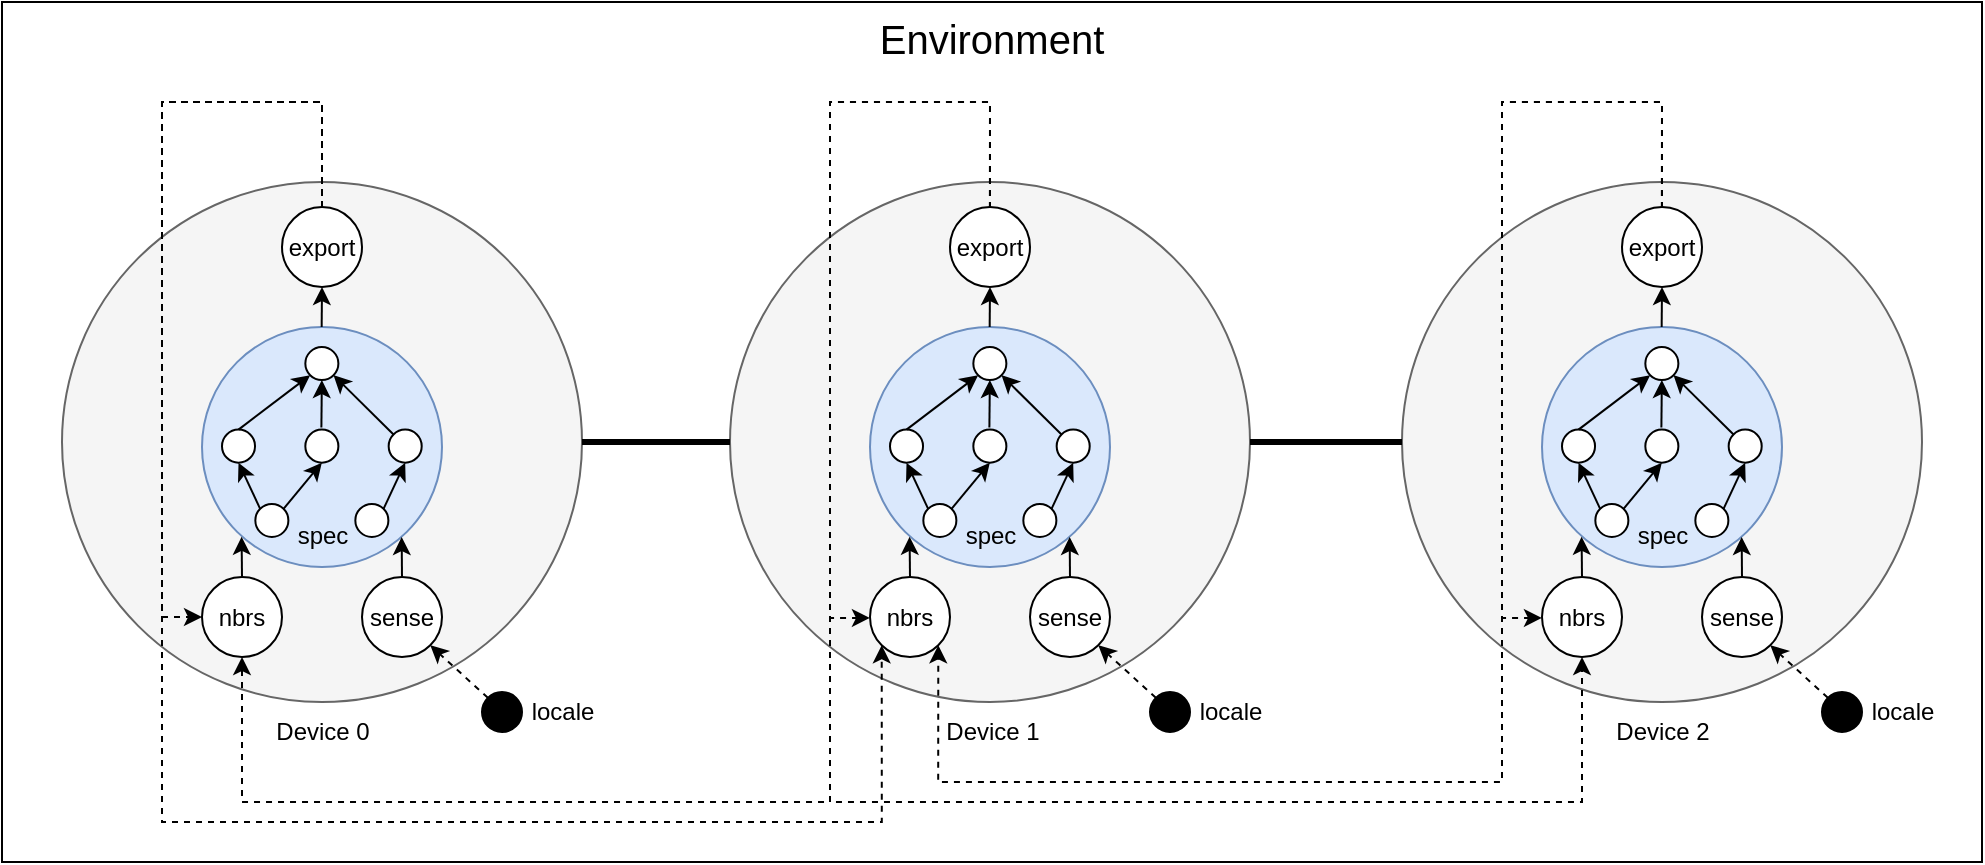 <mxfile version="23.1.1" type="device">
  <diagram name="Pagina-1" id="0xwyj3qpeVwpqq5gA3CG">
    <mxGraphModel dx="504" dy="274" grid="1" gridSize="10" guides="1" tooltips="1" connect="1" arrows="1" fold="1" page="1" pageScale="1" pageWidth="827" pageHeight="1169" math="0" shadow="0">
      <root>
        <mxCell id="0" />
        <mxCell id="1" parent="0" />
        <mxCell id="Qq6J6yYrJjbfdGNmr3Lr-326" value="Environment" style="rounded=0;whiteSpace=wrap;html=1;verticalAlign=top;fontSize=20;" parent="1" vertex="1">
          <mxGeometry x="50" y="690" width="990" height="430" as="geometry" />
        </mxCell>
        <mxCell id="Qq6J6yYrJjbfdGNmr3Lr-215" value="" style="ellipse;whiteSpace=wrap;html=1;fillColor=#f5f5f5;fontColor=#333333;strokeColor=#666666;" parent="1" vertex="1">
          <mxGeometry x="80" y="780" width="260" height="260" as="geometry" />
        </mxCell>
        <mxCell id="Qq6J6yYrJjbfdGNmr3Lr-216" value="nbrs" style="ellipse;whiteSpace=wrap;html=1;aspect=fixed;" parent="1" vertex="1">
          <mxGeometry x="150" y="977.5" width="40" height="40" as="geometry" />
        </mxCell>
        <mxCell id="Qq6J6yYrJjbfdGNmr3Lr-217" value="sense" style="ellipse;whiteSpace=wrap;html=1;aspect=fixed;" parent="1" vertex="1">
          <mxGeometry x="230" y="977.5" width="40" height="40" as="geometry" />
        </mxCell>
        <mxCell id="Qq6J6yYrJjbfdGNmr3Lr-218" value="" style="ellipse;whiteSpace=wrap;html=1;aspect=fixed;fillColor=#dae8fc;strokeColor=#6c8ebf;" parent="1" vertex="1">
          <mxGeometry x="150" y="852.5" width="120" height="120" as="geometry" />
        </mxCell>
        <mxCell id="Qq6J6yYrJjbfdGNmr3Lr-219" value="" style="endArrow=classic;html=1;rounded=0;exitX=0.5;exitY=0;exitDx=0;exitDy=0;entryX=0.165;entryY=0.874;entryDx=0;entryDy=0;entryPerimeter=0;" parent="1" source="Qq6J6yYrJjbfdGNmr3Lr-216" target="Qq6J6yYrJjbfdGNmr3Lr-218" edge="1">
          <mxGeometry width="50" height="50" relative="1" as="geometry">
            <mxPoint x="200" y="992.5" as="sourcePoint" />
            <mxPoint x="250" y="942.5" as="targetPoint" />
          </mxGeometry>
        </mxCell>
        <mxCell id="Qq6J6yYrJjbfdGNmr3Lr-220" value="" style="endArrow=classic;html=1;rounded=0;exitX=0.5;exitY=0;exitDx=0;exitDy=0;entryX=0.165;entryY=0.874;entryDx=0;entryDy=0;entryPerimeter=0;" parent="1" source="Qq6J6yYrJjbfdGNmr3Lr-217" edge="1">
          <mxGeometry width="50" height="50" relative="1" as="geometry">
            <mxPoint x="249.83" y="1012.5" as="sourcePoint" />
            <mxPoint x="249.83" y="957.5" as="targetPoint" />
          </mxGeometry>
        </mxCell>
        <mxCell id="Qq6J6yYrJjbfdGNmr3Lr-221" value="" style="endArrow=classic;html=1;rounded=0;exitX=0.5;exitY=0;exitDx=0;exitDy=0;entryX=0.5;entryY=1;entryDx=0;entryDy=0;" parent="1" target="Qq6J6yYrJjbfdGNmr3Lr-222" edge="1">
          <mxGeometry width="50" height="50" relative="1" as="geometry">
            <mxPoint x="209.83" y="852.5" as="sourcePoint" />
            <mxPoint x="210" y="812.5" as="targetPoint" />
          </mxGeometry>
        </mxCell>
        <mxCell id="Qq6J6yYrJjbfdGNmr3Lr-222" value="export" style="ellipse;whiteSpace=wrap;html=1;aspect=fixed;" parent="1" vertex="1">
          <mxGeometry x="190" y="792.5" width="40" height="40" as="geometry" />
        </mxCell>
        <mxCell id="Qq6J6yYrJjbfdGNmr3Lr-223" value="" style="group" parent="1" vertex="1" connectable="0">
          <mxGeometry x="160" y="862.5" width="100" height="95" as="geometry" />
        </mxCell>
        <mxCell id="Qq6J6yYrJjbfdGNmr3Lr-224" value="" style="ellipse;whiteSpace=wrap;html=1;aspect=fixed;" parent="Qq6J6yYrJjbfdGNmr3Lr-223" vertex="1">
          <mxGeometry x="16.667" y="78.478" width="16.522" height="16.522" as="geometry" />
        </mxCell>
        <mxCell id="Qq6J6yYrJjbfdGNmr3Lr-225" value="" style="ellipse;whiteSpace=wrap;html=1;aspect=fixed;" parent="Qq6J6yYrJjbfdGNmr3Lr-223" vertex="1">
          <mxGeometry x="66.667" y="78.478" width="16.522" height="16.522" as="geometry" />
        </mxCell>
        <mxCell id="Qq6J6yYrJjbfdGNmr3Lr-226" value="" style="ellipse;whiteSpace=wrap;html=1;aspect=fixed;" parent="Qq6J6yYrJjbfdGNmr3Lr-223" vertex="1">
          <mxGeometry y="41.304" width="16.522" height="16.522" as="geometry" />
        </mxCell>
        <mxCell id="Qq6J6yYrJjbfdGNmr3Lr-227" value="" style="ellipse;whiteSpace=wrap;html=1;aspect=fixed;" parent="Qq6J6yYrJjbfdGNmr3Lr-223" vertex="1">
          <mxGeometry x="41.667" y="41.304" width="16.522" height="16.522" as="geometry" />
        </mxCell>
        <mxCell id="Qq6J6yYrJjbfdGNmr3Lr-228" value="" style="ellipse;whiteSpace=wrap;html=1;aspect=fixed;" parent="Qq6J6yYrJjbfdGNmr3Lr-223" vertex="1">
          <mxGeometry x="83.333" y="41.304" width="16.522" height="16.522" as="geometry" />
        </mxCell>
        <mxCell id="Qq6J6yYrJjbfdGNmr3Lr-229" value="" style="ellipse;whiteSpace=wrap;html=1;aspect=fixed;" parent="Qq6J6yYrJjbfdGNmr3Lr-223" vertex="1">
          <mxGeometry x="41.667" width="16.522" height="16.522" as="geometry" />
        </mxCell>
        <mxCell id="Qq6J6yYrJjbfdGNmr3Lr-230" value="" style="endArrow=classic;html=1;rounded=0;entryX=0.5;entryY=1;entryDx=0;entryDy=0;exitX=0;exitY=0;exitDx=0;exitDy=0;" parent="Qq6J6yYrJjbfdGNmr3Lr-223" source="Qq6J6yYrJjbfdGNmr3Lr-224" target="Qq6J6yYrJjbfdGNmr3Lr-226" edge="1">
          <mxGeometry width="50" height="50" relative="1" as="geometry">
            <mxPoint x="91.667" y="74.348" as="sourcePoint" />
            <mxPoint x="133.333" y="33.043" as="targetPoint" />
          </mxGeometry>
        </mxCell>
        <mxCell id="Qq6J6yYrJjbfdGNmr3Lr-231" value="" style="endArrow=classic;html=1;rounded=0;entryX=0.5;entryY=1;entryDx=0;entryDy=0;exitX=1;exitY=0;exitDx=0;exitDy=0;" parent="Qq6J6yYrJjbfdGNmr3Lr-223" source="Qq6J6yYrJjbfdGNmr3Lr-224" target="Qq6J6yYrJjbfdGNmr3Lr-227" edge="1">
          <mxGeometry width="50" height="50" relative="1" as="geometry">
            <mxPoint x="27.5" y="89.217" as="sourcePoint" />
            <mxPoint x="16.667" y="66.087" as="targetPoint" />
          </mxGeometry>
        </mxCell>
        <mxCell id="Qq6J6yYrJjbfdGNmr3Lr-232" value="" style="endArrow=classic;html=1;rounded=0;entryX=0.5;entryY=1;entryDx=0;entryDy=0;exitX=1;exitY=0;exitDx=0;exitDy=0;" parent="Qq6J6yYrJjbfdGNmr3Lr-223" source="Qq6J6yYrJjbfdGNmr3Lr-225" target="Qq6J6yYrJjbfdGNmr3Lr-228" edge="1">
          <mxGeometry width="50" height="50" relative="1" as="geometry">
            <mxPoint x="39.167" y="89.217" as="sourcePoint" />
            <mxPoint x="52.5" y="63.609" as="targetPoint" />
          </mxGeometry>
        </mxCell>
        <mxCell id="Qq6J6yYrJjbfdGNmr3Lr-233" value="" style="endArrow=classic;html=1;rounded=0;entryX=0;entryY=1;entryDx=0;entryDy=0;exitX=0.5;exitY=0;exitDx=0;exitDy=0;" parent="Qq6J6yYrJjbfdGNmr3Lr-223" source="Qq6J6yYrJjbfdGNmr3Lr-226" target="Qq6J6yYrJjbfdGNmr3Lr-229" edge="1">
          <mxGeometry width="50" height="50" relative="1" as="geometry">
            <mxPoint x="20" y="42.13" as="sourcePoint" />
            <mxPoint x="33.333" y="16.522" as="targetPoint" />
          </mxGeometry>
        </mxCell>
        <mxCell id="Qq6J6yYrJjbfdGNmr3Lr-234" value="" style="endArrow=classic;html=1;rounded=0;entryX=0.5;entryY=1;entryDx=0;entryDy=0;exitX=0.486;exitY=-0.062;exitDx=0;exitDy=0;exitPerimeter=0;" parent="Qq6J6yYrJjbfdGNmr3Lr-223" source="Qq6J6yYrJjbfdGNmr3Lr-227" target="Qq6J6yYrJjbfdGNmr3Lr-229" edge="1">
          <mxGeometry width="50" height="50" relative="1" as="geometry">
            <mxPoint x="16.667" y="49.565" as="sourcePoint" />
            <mxPoint x="52.5" y="22.304" as="targetPoint" />
          </mxGeometry>
        </mxCell>
        <mxCell id="Qq6J6yYrJjbfdGNmr3Lr-235" value="" style="endArrow=classic;html=1;rounded=0;entryX=1;entryY=1;entryDx=0;entryDy=0;exitX=0;exitY=0;exitDx=0;exitDy=0;" parent="Qq6J6yYrJjbfdGNmr3Lr-223" source="Qq6J6yYrJjbfdGNmr3Lr-228" target="Qq6J6yYrJjbfdGNmr3Lr-229" edge="1">
          <mxGeometry width="50" height="50" relative="1" as="geometry">
            <mxPoint x="58.333" y="48.739" as="sourcePoint" />
            <mxPoint x="58.333" y="24.783" as="targetPoint" />
          </mxGeometry>
        </mxCell>
        <mxCell id="Qq6J6yYrJjbfdGNmr3Lr-236" value="" style="ellipse;whiteSpace=wrap;html=1;fillColor=#f5f5f5;fontColor=#333333;strokeColor=#666666;" parent="1" vertex="1">
          <mxGeometry x="414" y="780" width="260" height="260" as="geometry" />
        </mxCell>
        <mxCell id="Qq6J6yYrJjbfdGNmr3Lr-237" value="nbrs" style="ellipse;whiteSpace=wrap;html=1;aspect=fixed;" parent="1" vertex="1">
          <mxGeometry x="484" y="977.5" width="40" height="40" as="geometry" />
        </mxCell>
        <mxCell id="Qq6J6yYrJjbfdGNmr3Lr-238" value="sense" style="ellipse;whiteSpace=wrap;html=1;aspect=fixed;fontStyle=0" parent="1" vertex="1">
          <mxGeometry x="564" y="977.5" width="40" height="40" as="geometry" />
        </mxCell>
        <mxCell id="Qq6J6yYrJjbfdGNmr3Lr-239" value="" style="ellipse;whiteSpace=wrap;html=1;aspect=fixed;fillColor=#dae8fc;strokeColor=#6c8ebf;" parent="1" vertex="1">
          <mxGeometry x="484" y="852.5" width="120" height="120" as="geometry" />
        </mxCell>
        <mxCell id="Qq6J6yYrJjbfdGNmr3Lr-240" value="" style="endArrow=classic;html=1;rounded=0;exitX=0.5;exitY=0;exitDx=0;exitDy=0;entryX=0.165;entryY=0.874;entryDx=0;entryDy=0;entryPerimeter=0;" parent="1" source="Qq6J6yYrJjbfdGNmr3Lr-237" target="Qq6J6yYrJjbfdGNmr3Lr-239" edge="1">
          <mxGeometry width="50" height="50" relative="1" as="geometry">
            <mxPoint x="534" y="992.5" as="sourcePoint" />
            <mxPoint x="584" y="942.5" as="targetPoint" />
          </mxGeometry>
        </mxCell>
        <mxCell id="Qq6J6yYrJjbfdGNmr3Lr-241" value="" style="endArrow=classic;html=1;rounded=0;exitX=0.5;exitY=0;exitDx=0;exitDy=0;entryX=0.165;entryY=0.874;entryDx=0;entryDy=0;entryPerimeter=0;" parent="1" source="Qq6J6yYrJjbfdGNmr3Lr-238" edge="1">
          <mxGeometry width="50" height="50" relative="1" as="geometry">
            <mxPoint x="583.83" y="1012.5" as="sourcePoint" />
            <mxPoint x="583.83" y="957.5" as="targetPoint" />
          </mxGeometry>
        </mxCell>
        <mxCell id="Qq6J6yYrJjbfdGNmr3Lr-242" value="" style="endArrow=classic;html=1;rounded=0;exitX=0.5;exitY=0;exitDx=0;exitDy=0;entryX=0.5;entryY=1;entryDx=0;entryDy=0;" parent="1" target="Qq6J6yYrJjbfdGNmr3Lr-243" edge="1">
          <mxGeometry width="50" height="50" relative="1" as="geometry">
            <mxPoint x="543.83" y="852.5" as="sourcePoint" />
            <mxPoint x="544" y="812.5" as="targetPoint" />
          </mxGeometry>
        </mxCell>
        <mxCell id="Qq6J6yYrJjbfdGNmr3Lr-243" value="export" style="ellipse;whiteSpace=wrap;html=1;aspect=fixed;" parent="1" vertex="1">
          <mxGeometry x="524" y="792.5" width="40" height="40" as="geometry" />
        </mxCell>
        <mxCell id="Qq6J6yYrJjbfdGNmr3Lr-244" value="" style="group" parent="1" vertex="1" connectable="0">
          <mxGeometry x="494" y="862.5" width="100" height="95" as="geometry" />
        </mxCell>
        <mxCell id="Qq6J6yYrJjbfdGNmr3Lr-245" value="" style="ellipse;whiteSpace=wrap;html=1;aspect=fixed;" parent="Qq6J6yYrJjbfdGNmr3Lr-244" vertex="1">
          <mxGeometry x="16.667" y="78.478" width="16.522" height="16.522" as="geometry" />
        </mxCell>
        <mxCell id="Qq6J6yYrJjbfdGNmr3Lr-246" value="" style="ellipse;whiteSpace=wrap;html=1;aspect=fixed;" parent="Qq6J6yYrJjbfdGNmr3Lr-244" vertex="1">
          <mxGeometry x="66.667" y="78.478" width="16.522" height="16.522" as="geometry" />
        </mxCell>
        <mxCell id="Qq6J6yYrJjbfdGNmr3Lr-247" value="" style="ellipse;whiteSpace=wrap;html=1;aspect=fixed;" parent="Qq6J6yYrJjbfdGNmr3Lr-244" vertex="1">
          <mxGeometry y="41.304" width="16.522" height="16.522" as="geometry" />
        </mxCell>
        <mxCell id="Qq6J6yYrJjbfdGNmr3Lr-248" value="" style="ellipse;whiteSpace=wrap;html=1;aspect=fixed;" parent="Qq6J6yYrJjbfdGNmr3Lr-244" vertex="1">
          <mxGeometry x="41.667" y="41.304" width="16.522" height="16.522" as="geometry" />
        </mxCell>
        <mxCell id="Qq6J6yYrJjbfdGNmr3Lr-249" value="" style="ellipse;whiteSpace=wrap;html=1;aspect=fixed;" parent="Qq6J6yYrJjbfdGNmr3Lr-244" vertex="1">
          <mxGeometry x="83.333" y="41.304" width="16.522" height="16.522" as="geometry" />
        </mxCell>
        <mxCell id="Qq6J6yYrJjbfdGNmr3Lr-250" value="" style="ellipse;whiteSpace=wrap;html=1;aspect=fixed;" parent="Qq6J6yYrJjbfdGNmr3Lr-244" vertex="1">
          <mxGeometry x="41.667" width="16.522" height="16.522" as="geometry" />
        </mxCell>
        <mxCell id="Qq6J6yYrJjbfdGNmr3Lr-251" value="" style="endArrow=classic;html=1;rounded=0;entryX=0.5;entryY=1;entryDx=0;entryDy=0;exitX=0;exitY=0;exitDx=0;exitDy=0;" parent="Qq6J6yYrJjbfdGNmr3Lr-244" source="Qq6J6yYrJjbfdGNmr3Lr-245" target="Qq6J6yYrJjbfdGNmr3Lr-247" edge="1">
          <mxGeometry width="50" height="50" relative="1" as="geometry">
            <mxPoint x="91.667" y="74.348" as="sourcePoint" />
            <mxPoint x="133.333" y="33.043" as="targetPoint" />
          </mxGeometry>
        </mxCell>
        <mxCell id="Qq6J6yYrJjbfdGNmr3Lr-252" value="" style="endArrow=classic;html=1;rounded=0;entryX=0.5;entryY=1;entryDx=0;entryDy=0;exitX=1;exitY=0;exitDx=0;exitDy=0;" parent="Qq6J6yYrJjbfdGNmr3Lr-244" source="Qq6J6yYrJjbfdGNmr3Lr-245" target="Qq6J6yYrJjbfdGNmr3Lr-248" edge="1">
          <mxGeometry width="50" height="50" relative="1" as="geometry">
            <mxPoint x="27.5" y="89.217" as="sourcePoint" />
            <mxPoint x="16.667" y="66.087" as="targetPoint" />
          </mxGeometry>
        </mxCell>
        <mxCell id="Qq6J6yYrJjbfdGNmr3Lr-253" value="" style="endArrow=classic;html=1;rounded=0;entryX=0.5;entryY=1;entryDx=0;entryDy=0;exitX=1;exitY=0;exitDx=0;exitDy=0;" parent="Qq6J6yYrJjbfdGNmr3Lr-244" source="Qq6J6yYrJjbfdGNmr3Lr-246" target="Qq6J6yYrJjbfdGNmr3Lr-249" edge="1">
          <mxGeometry width="50" height="50" relative="1" as="geometry">
            <mxPoint x="39.167" y="89.217" as="sourcePoint" />
            <mxPoint x="52.5" y="63.609" as="targetPoint" />
          </mxGeometry>
        </mxCell>
        <mxCell id="Qq6J6yYrJjbfdGNmr3Lr-254" value="" style="endArrow=classic;html=1;rounded=0;entryX=0;entryY=1;entryDx=0;entryDy=0;exitX=0.5;exitY=0;exitDx=0;exitDy=0;" parent="Qq6J6yYrJjbfdGNmr3Lr-244" source="Qq6J6yYrJjbfdGNmr3Lr-247" target="Qq6J6yYrJjbfdGNmr3Lr-250" edge="1">
          <mxGeometry width="50" height="50" relative="1" as="geometry">
            <mxPoint x="20" y="42.13" as="sourcePoint" />
            <mxPoint x="33.333" y="16.522" as="targetPoint" />
          </mxGeometry>
        </mxCell>
        <mxCell id="Qq6J6yYrJjbfdGNmr3Lr-255" value="" style="endArrow=classic;html=1;rounded=0;entryX=0.5;entryY=1;entryDx=0;entryDy=0;exitX=0.486;exitY=-0.062;exitDx=0;exitDy=0;exitPerimeter=0;" parent="Qq6J6yYrJjbfdGNmr3Lr-244" source="Qq6J6yYrJjbfdGNmr3Lr-248" target="Qq6J6yYrJjbfdGNmr3Lr-250" edge="1">
          <mxGeometry width="50" height="50" relative="1" as="geometry">
            <mxPoint x="16.667" y="49.565" as="sourcePoint" />
            <mxPoint x="52.5" y="22.304" as="targetPoint" />
          </mxGeometry>
        </mxCell>
        <mxCell id="Qq6J6yYrJjbfdGNmr3Lr-256" value="" style="endArrow=classic;html=1;rounded=0;entryX=1;entryY=1;entryDx=0;entryDy=0;exitX=0;exitY=0;exitDx=0;exitDy=0;" parent="Qq6J6yYrJjbfdGNmr3Lr-244" source="Qq6J6yYrJjbfdGNmr3Lr-249" target="Qq6J6yYrJjbfdGNmr3Lr-250" edge="1">
          <mxGeometry width="50" height="50" relative="1" as="geometry">
            <mxPoint x="58.333" y="48.739" as="sourcePoint" />
            <mxPoint x="58.333" y="24.783" as="targetPoint" />
          </mxGeometry>
        </mxCell>
        <mxCell id="Qq6J6yYrJjbfdGNmr3Lr-257" value="" style="ellipse;whiteSpace=wrap;html=1;fillColor=#f5f5f5;fontColor=#333333;strokeColor=#666666;" parent="1" vertex="1">
          <mxGeometry x="750" y="780" width="260" height="260" as="geometry" />
        </mxCell>
        <mxCell id="Qq6J6yYrJjbfdGNmr3Lr-258" value="nbrs" style="ellipse;whiteSpace=wrap;html=1;aspect=fixed;" parent="1" vertex="1">
          <mxGeometry x="820" y="977.5" width="40" height="40" as="geometry" />
        </mxCell>
        <mxCell id="Qq6J6yYrJjbfdGNmr3Lr-259" value="sense" style="ellipse;whiteSpace=wrap;html=1;aspect=fixed;" parent="1" vertex="1">
          <mxGeometry x="900" y="977.5" width="40" height="40" as="geometry" />
        </mxCell>
        <mxCell id="Qq6J6yYrJjbfdGNmr3Lr-260" value="" style="ellipse;whiteSpace=wrap;html=1;aspect=fixed;fillColor=#dae8fc;strokeColor=#6c8ebf;" parent="1" vertex="1">
          <mxGeometry x="820" y="852.5" width="120" height="120" as="geometry" />
        </mxCell>
        <mxCell id="Qq6J6yYrJjbfdGNmr3Lr-261" value="" style="endArrow=classic;html=1;rounded=0;exitX=0.5;exitY=0;exitDx=0;exitDy=0;entryX=0.165;entryY=0.874;entryDx=0;entryDy=0;entryPerimeter=0;" parent="1" source="Qq6J6yYrJjbfdGNmr3Lr-258" target="Qq6J6yYrJjbfdGNmr3Lr-260" edge="1">
          <mxGeometry width="50" height="50" relative="1" as="geometry">
            <mxPoint x="870" y="992.5" as="sourcePoint" />
            <mxPoint x="920" y="942.5" as="targetPoint" />
          </mxGeometry>
        </mxCell>
        <mxCell id="Qq6J6yYrJjbfdGNmr3Lr-262" value="" style="endArrow=classic;html=1;rounded=0;exitX=0.5;exitY=0;exitDx=0;exitDy=0;entryX=0.165;entryY=0.874;entryDx=0;entryDy=0;entryPerimeter=0;" parent="1" source="Qq6J6yYrJjbfdGNmr3Lr-259" edge="1">
          <mxGeometry width="50" height="50" relative="1" as="geometry">
            <mxPoint x="919.83" y="1012.5" as="sourcePoint" />
            <mxPoint x="919.83" y="957.5" as="targetPoint" />
          </mxGeometry>
        </mxCell>
        <mxCell id="Qq6J6yYrJjbfdGNmr3Lr-263" value="" style="endArrow=classic;html=1;rounded=0;exitX=0.5;exitY=0;exitDx=0;exitDy=0;entryX=0.5;entryY=1;entryDx=0;entryDy=0;" parent="1" target="Qq6J6yYrJjbfdGNmr3Lr-264" edge="1">
          <mxGeometry width="50" height="50" relative="1" as="geometry">
            <mxPoint x="879.83" y="852.5" as="sourcePoint" />
            <mxPoint x="880" y="812.5" as="targetPoint" />
          </mxGeometry>
        </mxCell>
        <mxCell id="Qq6J6yYrJjbfdGNmr3Lr-264" value="export" style="ellipse;whiteSpace=wrap;html=1;aspect=fixed;" parent="1" vertex="1">
          <mxGeometry x="860" y="792.5" width="40" height="40" as="geometry" />
        </mxCell>
        <mxCell id="Qq6J6yYrJjbfdGNmr3Lr-265" value="" style="group" parent="1" vertex="1" connectable="0">
          <mxGeometry x="830" y="862.5" width="100" height="95" as="geometry" />
        </mxCell>
        <mxCell id="Qq6J6yYrJjbfdGNmr3Lr-266" value="" style="ellipse;whiteSpace=wrap;html=1;aspect=fixed;" parent="Qq6J6yYrJjbfdGNmr3Lr-265" vertex="1">
          <mxGeometry x="16.667" y="78.478" width="16.522" height="16.522" as="geometry" />
        </mxCell>
        <mxCell id="Qq6J6yYrJjbfdGNmr3Lr-267" value="" style="ellipse;whiteSpace=wrap;html=1;aspect=fixed;" parent="Qq6J6yYrJjbfdGNmr3Lr-265" vertex="1">
          <mxGeometry x="66.667" y="78.478" width="16.522" height="16.522" as="geometry" />
        </mxCell>
        <mxCell id="Qq6J6yYrJjbfdGNmr3Lr-268" value="" style="ellipse;whiteSpace=wrap;html=1;aspect=fixed;" parent="Qq6J6yYrJjbfdGNmr3Lr-265" vertex="1">
          <mxGeometry y="41.304" width="16.522" height="16.522" as="geometry" />
        </mxCell>
        <mxCell id="Qq6J6yYrJjbfdGNmr3Lr-269" value="" style="ellipse;whiteSpace=wrap;html=1;aspect=fixed;" parent="Qq6J6yYrJjbfdGNmr3Lr-265" vertex="1">
          <mxGeometry x="41.667" y="41.304" width="16.522" height="16.522" as="geometry" />
        </mxCell>
        <mxCell id="Qq6J6yYrJjbfdGNmr3Lr-270" value="" style="ellipse;whiteSpace=wrap;html=1;aspect=fixed;" parent="Qq6J6yYrJjbfdGNmr3Lr-265" vertex="1">
          <mxGeometry x="83.333" y="41.304" width="16.522" height="16.522" as="geometry" />
        </mxCell>
        <mxCell id="Qq6J6yYrJjbfdGNmr3Lr-271" value="" style="ellipse;whiteSpace=wrap;html=1;aspect=fixed;" parent="Qq6J6yYrJjbfdGNmr3Lr-265" vertex="1">
          <mxGeometry x="41.667" width="16.522" height="16.522" as="geometry" />
        </mxCell>
        <mxCell id="Qq6J6yYrJjbfdGNmr3Lr-272" value="" style="endArrow=classic;html=1;rounded=0;entryX=0.5;entryY=1;entryDx=0;entryDy=0;exitX=0;exitY=0;exitDx=0;exitDy=0;" parent="Qq6J6yYrJjbfdGNmr3Lr-265" source="Qq6J6yYrJjbfdGNmr3Lr-266" target="Qq6J6yYrJjbfdGNmr3Lr-268" edge="1">
          <mxGeometry width="50" height="50" relative="1" as="geometry">
            <mxPoint x="91.667" y="74.348" as="sourcePoint" />
            <mxPoint x="133.333" y="33.043" as="targetPoint" />
          </mxGeometry>
        </mxCell>
        <mxCell id="Qq6J6yYrJjbfdGNmr3Lr-273" value="" style="endArrow=classic;html=1;rounded=0;entryX=0.5;entryY=1;entryDx=0;entryDy=0;exitX=1;exitY=0;exitDx=0;exitDy=0;" parent="Qq6J6yYrJjbfdGNmr3Lr-265" source="Qq6J6yYrJjbfdGNmr3Lr-266" target="Qq6J6yYrJjbfdGNmr3Lr-269" edge="1">
          <mxGeometry width="50" height="50" relative="1" as="geometry">
            <mxPoint x="27.5" y="89.217" as="sourcePoint" />
            <mxPoint x="16.667" y="66.087" as="targetPoint" />
          </mxGeometry>
        </mxCell>
        <mxCell id="Qq6J6yYrJjbfdGNmr3Lr-274" value="" style="endArrow=classic;html=1;rounded=0;entryX=0.5;entryY=1;entryDx=0;entryDy=0;exitX=1;exitY=0;exitDx=0;exitDy=0;" parent="Qq6J6yYrJjbfdGNmr3Lr-265" source="Qq6J6yYrJjbfdGNmr3Lr-267" target="Qq6J6yYrJjbfdGNmr3Lr-270" edge="1">
          <mxGeometry width="50" height="50" relative="1" as="geometry">
            <mxPoint x="39.167" y="89.217" as="sourcePoint" />
            <mxPoint x="52.5" y="63.609" as="targetPoint" />
          </mxGeometry>
        </mxCell>
        <mxCell id="Qq6J6yYrJjbfdGNmr3Lr-275" value="" style="endArrow=classic;html=1;rounded=0;entryX=0;entryY=1;entryDx=0;entryDy=0;exitX=0.5;exitY=0;exitDx=0;exitDy=0;" parent="Qq6J6yYrJjbfdGNmr3Lr-265" source="Qq6J6yYrJjbfdGNmr3Lr-268" target="Qq6J6yYrJjbfdGNmr3Lr-271" edge="1">
          <mxGeometry width="50" height="50" relative="1" as="geometry">
            <mxPoint x="20" y="42.13" as="sourcePoint" />
            <mxPoint x="33.333" y="16.522" as="targetPoint" />
          </mxGeometry>
        </mxCell>
        <mxCell id="Qq6J6yYrJjbfdGNmr3Lr-276" value="" style="endArrow=classic;html=1;rounded=0;entryX=0.5;entryY=1;entryDx=0;entryDy=0;exitX=0.486;exitY=-0.062;exitDx=0;exitDy=0;exitPerimeter=0;" parent="Qq6J6yYrJjbfdGNmr3Lr-265" source="Qq6J6yYrJjbfdGNmr3Lr-269" target="Qq6J6yYrJjbfdGNmr3Lr-271" edge="1">
          <mxGeometry width="50" height="50" relative="1" as="geometry">
            <mxPoint x="16.667" y="49.565" as="sourcePoint" />
            <mxPoint x="52.5" y="22.304" as="targetPoint" />
          </mxGeometry>
        </mxCell>
        <mxCell id="Qq6J6yYrJjbfdGNmr3Lr-277" value="" style="endArrow=classic;html=1;rounded=0;entryX=1;entryY=1;entryDx=0;entryDy=0;exitX=0;exitY=0;exitDx=0;exitDy=0;" parent="Qq6J6yYrJjbfdGNmr3Lr-265" source="Qq6J6yYrJjbfdGNmr3Lr-270" target="Qq6J6yYrJjbfdGNmr3Lr-271" edge="1">
          <mxGeometry width="50" height="50" relative="1" as="geometry">
            <mxPoint x="58.333" y="48.739" as="sourcePoint" />
            <mxPoint x="58.333" y="24.783" as="targetPoint" />
          </mxGeometry>
        </mxCell>
        <mxCell id="Qq6J6yYrJjbfdGNmr3Lr-278" value="" style="endArrow=none;html=1;rounded=0;exitX=1;exitY=0.5;exitDx=0;exitDy=0;entryX=0;entryY=0.5;entryDx=0;entryDy=0;strokeWidth=3;" parent="1" source="Qq6J6yYrJjbfdGNmr3Lr-215" target="Qq6J6yYrJjbfdGNmr3Lr-236" edge="1">
          <mxGeometry width="50" height="50" relative="1" as="geometry">
            <mxPoint x="460" y="930" as="sourcePoint" />
            <mxPoint x="510" y="880" as="targetPoint" />
          </mxGeometry>
        </mxCell>
        <mxCell id="Qq6J6yYrJjbfdGNmr3Lr-279" value="" style="endArrow=none;html=1;rounded=0;exitX=1;exitY=0.5;exitDx=0;exitDy=0;entryX=0;entryY=0.5;entryDx=0;entryDy=0;strokeWidth=3;" parent="1" source="Qq6J6yYrJjbfdGNmr3Lr-236" target="Qq6J6yYrJjbfdGNmr3Lr-257" edge="1">
          <mxGeometry width="50" height="50" relative="1" as="geometry">
            <mxPoint x="780" y="1110" as="sourcePoint" />
            <mxPoint x="854" y="1110" as="targetPoint" />
          </mxGeometry>
        </mxCell>
        <mxCell id="Qq6J6yYrJjbfdGNmr3Lr-280" value="Device 0" style="text;html=1;align=center;verticalAlign=middle;resizable=0;points=[];autosize=1;strokeColor=none;fillColor=none;" parent="1" vertex="1">
          <mxGeometry x="175" y="1040" width="70" height="30" as="geometry" />
        </mxCell>
        <mxCell id="Qq6J6yYrJjbfdGNmr3Lr-281" value="Device 1" style="text;html=1;align=center;verticalAlign=middle;resizable=0;points=[];autosize=1;strokeColor=none;fillColor=none;" parent="1" vertex="1">
          <mxGeometry x="510" y="1040" width="70" height="30" as="geometry" />
        </mxCell>
        <mxCell id="Qq6J6yYrJjbfdGNmr3Lr-282" value="Device 2" style="text;html=1;align=center;verticalAlign=middle;resizable=0;points=[];autosize=1;strokeColor=none;fillColor=none;" parent="1" vertex="1">
          <mxGeometry x="845" y="1040" width="70" height="30" as="geometry" />
        </mxCell>
        <mxCell id="Qq6J6yYrJjbfdGNmr3Lr-283" value="" style="ellipse;whiteSpace=wrap;html=1;aspect=fixed;fillColor=#000000;" parent="1" vertex="1">
          <mxGeometry x="290" y="1035" width="20" height="20" as="geometry" />
        </mxCell>
        <mxCell id="Qq6J6yYrJjbfdGNmr3Lr-284" value="" style="ellipse;whiteSpace=wrap;html=1;aspect=fixed;fillColor=#000000;" parent="1" vertex="1">
          <mxGeometry x="624" y="1035" width="20" height="20" as="geometry" />
        </mxCell>
        <mxCell id="Qq6J6yYrJjbfdGNmr3Lr-285" value="" style="ellipse;whiteSpace=wrap;html=1;aspect=fixed;fillColor=#000000;" parent="1" vertex="1">
          <mxGeometry x="960" y="1035" width="20" height="20" as="geometry" />
        </mxCell>
        <mxCell id="Qq6J6yYrJjbfdGNmr3Lr-286" value="" style="endArrow=classic;html=1;rounded=0;exitX=0;exitY=0;exitDx=0;exitDy=0;entryX=1;entryY=1;entryDx=0;entryDy=0;dashed=1;" parent="1" source="Qq6J6yYrJjbfdGNmr3Lr-283" target="Qq6J6yYrJjbfdGNmr3Lr-217" edge="1">
          <mxGeometry width="50" height="50" relative="1" as="geometry">
            <mxPoint x="330" y="1050" as="sourcePoint" />
            <mxPoint x="380" y="1000" as="targetPoint" />
          </mxGeometry>
        </mxCell>
        <mxCell id="Qq6J6yYrJjbfdGNmr3Lr-287" value="" style="endArrow=classic;html=1;rounded=0;exitX=0;exitY=0;exitDx=0;exitDy=0;entryX=1;entryY=1;entryDx=0;entryDy=0;dashed=1;" parent="1" source="Qq6J6yYrJjbfdGNmr3Lr-284" target="Qq6J6yYrJjbfdGNmr3Lr-238" edge="1">
          <mxGeometry width="50" height="50" relative="1" as="geometry">
            <mxPoint x="539" y="1136" as="sourcePoint" />
            <mxPoint x="510" y="1110" as="targetPoint" />
          </mxGeometry>
        </mxCell>
        <mxCell id="Qq6J6yYrJjbfdGNmr3Lr-288" value="" style="endArrow=classic;html=1;rounded=0;exitX=0;exitY=0;exitDx=0;exitDy=0;entryX=1;entryY=1;entryDx=0;entryDy=0;dashed=1;" parent="1" source="Qq6J6yYrJjbfdGNmr3Lr-285" target="Qq6J6yYrJjbfdGNmr3Lr-259" edge="1">
          <mxGeometry width="50" height="50" relative="1" as="geometry">
            <mxPoint x="840" y="1120" as="sourcePoint" />
            <mxPoint x="890" y="1070" as="targetPoint" />
          </mxGeometry>
        </mxCell>
        <mxCell id="Qq6J6yYrJjbfdGNmr3Lr-289" value="" style="endArrow=classic;html=1;rounded=0;exitX=0.5;exitY=0;exitDx=0;exitDy=0;entryX=0;entryY=0.5;entryDx=0;entryDy=0;edgeStyle=orthogonalEdgeStyle;dashed=1;" parent="1" source="Qq6J6yYrJjbfdGNmr3Lr-222" target="Qq6J6yYrJjbfdGNmr3Lr-216" edge="1">
          <mxGeometry width="50" height="50" relative="1" as="geometry">
            <mxPoint x="380" y="940" as="sourcePoint" />
            <mxPoint x="430" y="890" as="targetPoint" />
            <Array as="points">
              <mxPoint x="210" y="740" />
              <mxPoint x="130" y="740" />
              <mxPoint x="130" y="998" />
            </Array>
          </mxGeometry>
        </mxCell>
        <mxCell id="Qq6J6yYrJjbfdGNmr3Lr-290" value="" style="endArrow=classic;html=1;rounded=0;exitX=0.5;exitY=0;exitDx=0;exitDy=0;entryX=0;entryY=0.5;entryDx=0;entryDy=0;edgeStyle=orthogonalEdgeStyle;dashed=1;" parent="1" edge="1">
          <mxGeometry width="50" height="50" relative="1" as="geometry">
            <mxPoint x="543.97" y="792.97" as="sourcePoint" />
            <mxPoint x="483.97" y="997.97" as="targetPoint" />
            <Array as="points">
              <mxPoint x="544" y="740" />
              <mxPoint x="464" y="740" />
              <mxPoint x="464" y="998" />
            </Array>
          </mxGeometry>
        </mxCell>
        <mxCell id="Qq6J6yYrJjbfdGNmr3Lr-291" value="" style="endArrow=classic;html=1;rounded=0;exitX=0.5;exitY=0;exitDx=0;exitDy=0;entryX=0;entryY=0.5;entryDx=0;entryDy=0;edgeStyle=orthogonalEdgeStyle;dashed=1;" parent="1" edge="1">
          <mxGeometry width="50" height="50" relative="1" as="geometry">
            <mxPoint x="879.97" y="792.97" as="sourcePoint" />
            <mxPoint x="819.97" y="997.97" as="targetPoint" />
            <Array as="points">
              <mxPoint x="880" y="740" />
              <mxPoint x="800" y="740" />
              <mxPoint x="800" y="998" />
            </Array>
          </mxGeometry>
        </mxCell>
        <mxCell id="Qq6J6yYrJjbfdGNmr3Lr-292" value="" style="endArrow=classic;html=1;rounded=0;exitX=0.5;exitY=0;exitDx=0;exitDy=0;entryX=0;entryY=1;entryDx=0;entryDy=0;edgeStyle=orthogonalEdgeStyle;dashed=1;" parent="1" target="Qq6J6yYrJjbfdGNmr3Lr-237" edge="1">
          <mxGeometry width="50" height="50" relative="1" as="geometry">
            <mxPoint x="210" y="793" as="sourcePoint" />
            <mxPoint x="150" y="998" as="targetPoint" />
            <Array as="points">
              <mxPoint x="210" y="740" />
              <mxPoint x="130" y="740" />
              <mxPoint x="130" y="1100" />
              <mxPoint x="490" y="1100" />
            </Array>
          </mxGeometry>
        </mxCell>
        <mxCell id="Qq6J6yYrJjbfdGNmr3Lr-293" value="" style="endArrow=classic;html=1;rounded=0;exitX=0.5;exitY=0;exitDx=0;exitDy=0;edgeStyle=orthogonalEdgeStyle;dashed=1;entryX=0.5;entryY=1;entryDx=0;entryDy=0;" parent="1" target="Qq6J6yYrJjbfdGNmr3Lr-216" edge="1">
          <mxGeometry width="50" height="50" relative="1" as="geometry">
            <mxPoint x="543.99" y="793.01" as="sourcePoint" />
            <mxPoint x="400" y="1070" as="targetPoint" />
            <Array as="points">
              <mxPoint x="544" y="740" />
              <mxPoint x="464" y="740" />
              <mxPoint x="464" y="1090" />
              <mxPoint x="170" y="1090" />
            </Array>
          </mxGeometry>
        </mxCell>
        <mxCell id="Qq6J6yYrJjbfdGNmr3Lr-294" value="" style="endArrow=classic;html=1;rounded=0;exitX=0.5;exitY=0;exitDx=0;exitDy=0;edgeStyle=orthogonalEdgeStyle;dashed=1;entryX=0.5;entryY=1;entryDx=0;entryDy=0;" parent="1" target="Qq6J6yYrJjbfdGNmr3Lr-258" edge="1">
          <mxGeometry width="50" height="50" relative="1" as="geometry">
            <mxPoint x="543.99" y="793.01" as="sourcePoint" />
            <mxPoint x="170" y="1018" as="targetPoint" />
            <Array as="points">
              <mxPoint x="544" y="740" />
              <mxPoint x="464" y="740" />
              <mxPoint x="464" y="1090" />
              <mxPoint x="840" y="1090" />
            </Array>
          </mxGeometry>
        </mxCell>
        <mxCell id="Qq6J6yYrJjbfdGNmr3Lr-295" value="" style="endArrow=classic;html=1;rounded=0;exitX=0.5;exitY=0;exitDx=0;exitDy=0;edgeStyle=orthogonalEdgeStyle;dashed=1;entryX=1;entryY=1;entryDx=0;entryDy=0;" parent="1" target="Qq6J6yYrJjbfdGNmr3Lr-237" edge="1">
          <mxGeometry width="50" height="50" relative="1" as="geometry">
            <mxPoint x="879.97" y="792.97" as="sourcePoint" />
            <mxPoint x="510" y="1080" as="targetPoint" />
            <Array as="points">
              <mxPoint x="880" y="740" />
              <mxPoint x="800" y="740" />
              <mxPoint x="800" y="1080" />
              <mxPoint x="518" y="1080" />
            </Array>
          </mxGeometry>
        </mxCell>
        <mxCell id="Qq6J6yYrJjbfdGNmr3Lr-296" value="locale" style="text;html=1;align=center;verticalAlign=middle;resizable=0;points=[];autosize=1;strokeColor=none;fillColor=none;" parent="1" vertex="1">
          <mxGeometry x="305" y="1030" width="50" height="30" as="geometry" />
        </mxCell>
        <mxCell id="Qq6J6yYrJjbfdGNmr3Lr-297" value="locale" style="text;html=1;align=center;verticalAlign=middle;resizable=0;points=[];autosize=1;strokeColor=none;fillColor=none;" parent="1" vertex="1">
          <mxGeometry x="639" y="1030" width="50" height="30" as="geometry" />
        </mxCell>
        <mxCell id="Qq6J6yYrJjbfdGNmr3Lr-298" value="locale" style="text;html=1;align=center;verticalAlign=middle;resizable=0;points=[];autosize=1;strokeColor=none;fillColor=none;" parent="1" vertex="1">
          <mxGeometry x="975" y="1030" width="50" height="30" as="geometry" />
        </mxCell>
        <mxCell id="Qq6J6yYrJjbfdGNmr3Lr-323" value="spec" style="text;html=1;align=center;verticalAlign=middle;resizable=0;points=[];autosize=1;strokeColor=none;fillColor=none;" parent="1" vertex="1">
          <mxGeometry x="185" y="942" width="50" height="30" as="geometry" />
        </mxCell>
        <mxCell id="Qq6J6yYrJjbfdGNmr3Lr-324" value="spec" style="text;html=1;align=center;verticalAlign=middle;resizable=0;points=[];autosize=1;strokeColor=none;fillColor=none;" parent="1" vertex="1">
          <mxGeometry x="519" y="942" width="50" height="30" as="geometry" />
        </mxCell>
        <mxCell id="Qq6J6yYrJjbfdGNmr3Lr-325" value="spec" style="text;html=1;align=center;verticalAlign=middle;resizable=0;points=[];autosize=1;strokeColor=none;fillColor=none;" parent="1" vertex="1">
          <mxGeometry x="855" y="942" width="50" height="30" as="geometry" />
        </mxCell>
      </root>
    </mxGraphModel>
  </diagram>
</mxfile>
